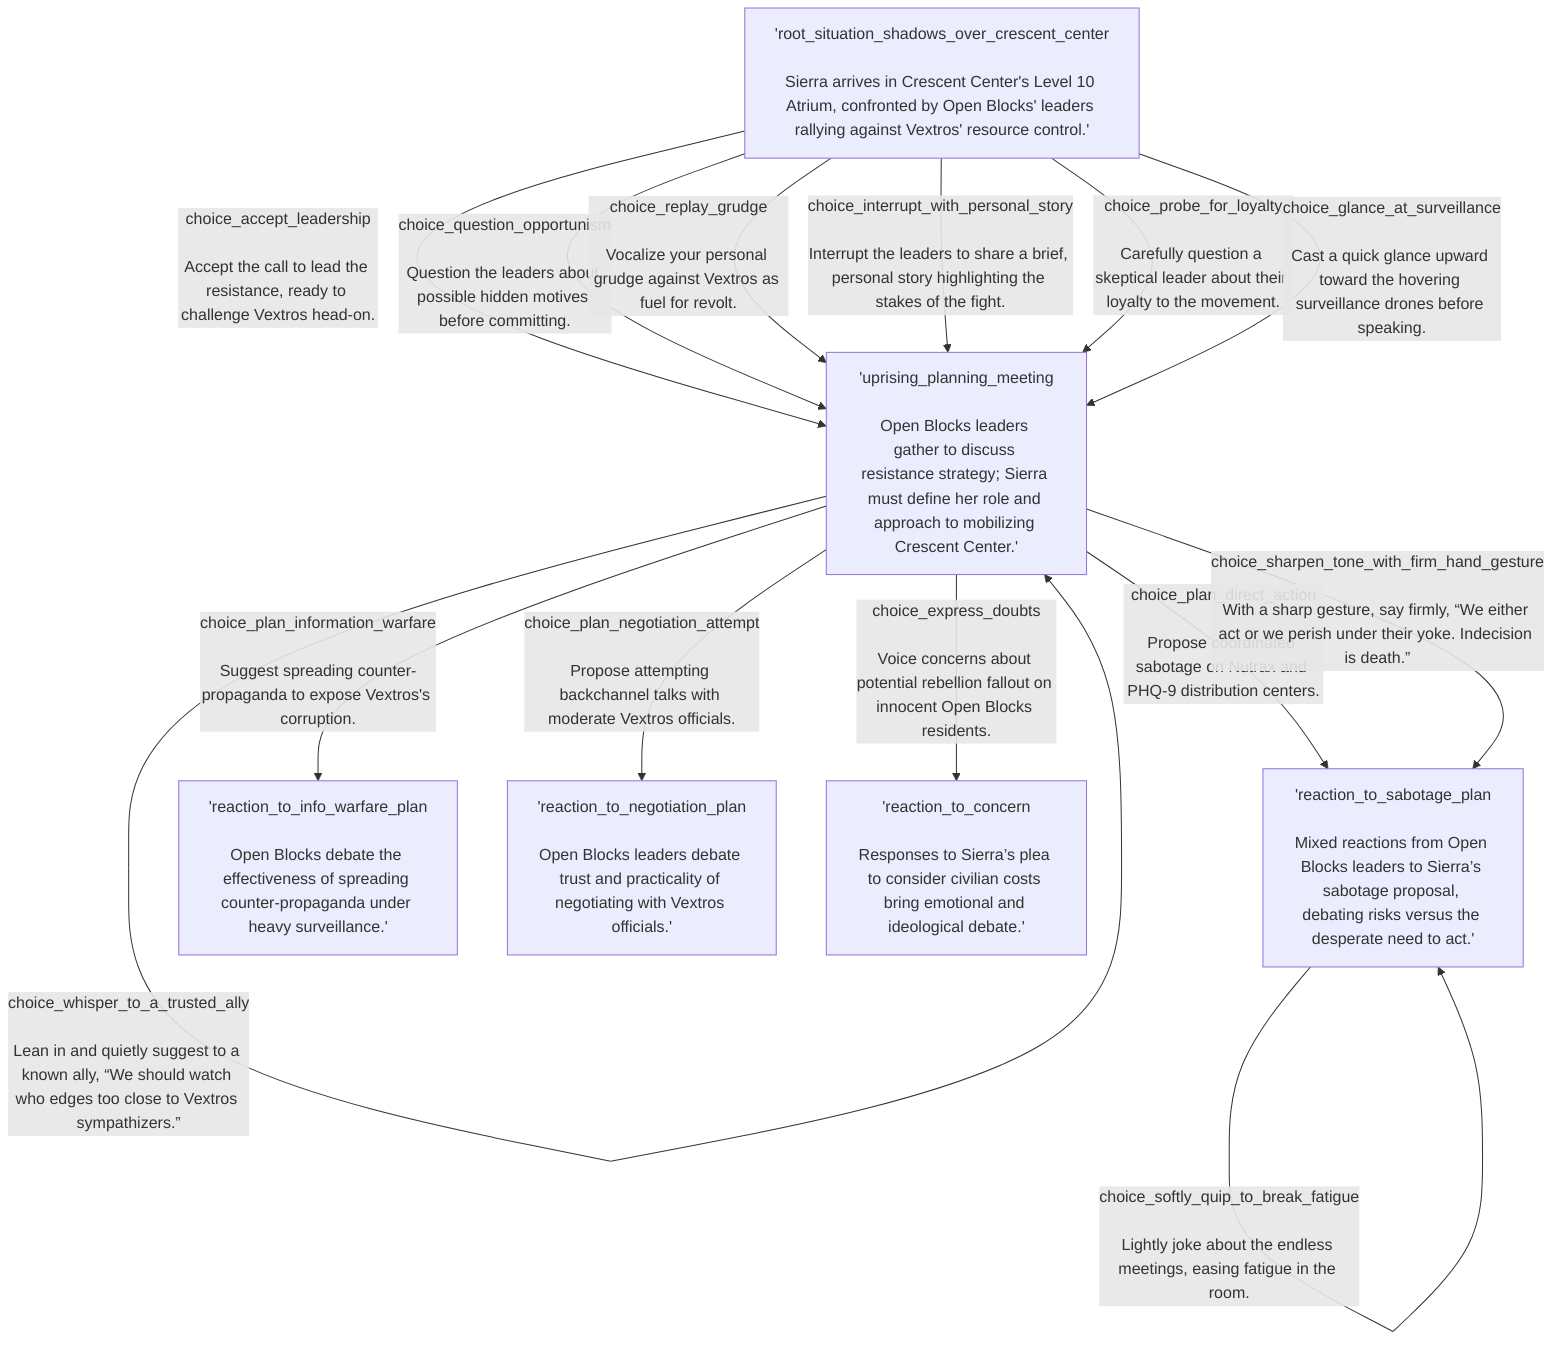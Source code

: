 flowchart TD
    rootsituationshadowsovercrescentcenter['root_situation_shadows_over_crescent_center

Sierra arrives in Crescent Center's Level 10 Atrium, confronted by Open Blocks' leaders rallying against Vextros' resource control.']
    uprisingplanningmeeting['uprising_planning_meeting

Open Blocks leaders gather to discuss resistance strategy; Sierra must define her role and approach to mobilizing Crescent Center.']
    reactiontosabotageplan['reaction_to_sabotage_plan

Mixed reactions from Open Blocks leaders to Sierra’s sabotage proposal, debating risks versus the desperate need to act.']
    reactiontoinfowarfareplan['reaction_to_info_warfare_plan

Open Blocks debate the effectiveness of spreading counter-propaganda under heavy surveillance.']
    reactiontonegotiationplan['reaction_to_negotiation_plan

Open Blocks leaders debate trust and practicality of negotiating with Vextros officials.']
    reactiontoconcern['reaction_to_concern

Responses to Sierra’s plea to consider civilian costs bring emotional and ideological debate.']
    rootsituationshadowsovercrescentcenter -->|choice_accept_leadership

Accept the call to lead the resistance, ready to challenge Vextros head-on.| uprisingplanningmeeting
    rootsituationshadowsovercrescentcenter -->|choice_question_opportunism

Question the leaders about possible hidden motives before committing.| uprisingplanningmeeting
    rootsituationshadowsovercrescentcenter -->|choice_replay_grudge

Vocalize your personal grudge against Vextros as fuel for revolt.| uprisingplanningmeeting
    rootsituationshadowsovercrescentcenter -->|choice_interrupt_with_personal_story

Interrupt the leaders to share a brief, personal story highlighting the stakes of the fight.| uprisingplanningmeeting
    rootsituationshadowsovercrescentcenter -->|choice_probe_for_loyalty

Carefully question a skeptical leader about their loyalty to the movement.| uprisingplanningmeeting
    rootsituationshadowsovercrescentcenter -->|choice_glance_at_surveillance

Cast a quick glance upward toward the hovering surveillance drones before speaking.| uprisingplanningmeeting
    uprisingplanningmeeting -->|choice_plan_direct_action

Propose coordinated sabotage on Nutrax and PHQ-9 distribution centers.| reactiontosabotageplan
    uprisingplanningmeeting -->|choice_plan_information_warfare

Suggest spreading counter-propaganda to expose Vextros's corruption.| reactiontoinfowarfareplan
    uprisingplanningmeeting -->|choice_plan_negotiation_attempt

Propose attempting backchannel talks with moderate Vextros officials.| reactiontonegotiationplan
    uprisingplanningmeeting -->|choice_express_doubts

Voice concerns about potential rebellion fallout on innocent Open Blocks residents.| reactiontoconcern
    uprisingplanningmeeting -->|choice_interrupt_with_direct_question

Cut in sharply to demand, “Who among you has a trusted informant inside Vextros?”| uprisingplanningmeeting
    uprisingplanningmeeting -->|choice_sharpen_tone_with_firm_hand_gesture

With a sharp gesture, say firmly, “We either act or we perish under their yoke. Indecision is death.”| reactiontosabotageplan
    uprisingplanningmeeting -->|choice_whisper_to_a_trusted_ally

Lean in and quietly suggest to a known ally, “We should watch who edges too close to Vextros sympathizers.”| uprisingplanningmeeting
    reactiontosabotageplan -->|choice_silently_scan_for_spies

Quietly observe the group, eyes flicking to nervous glances and fabricating alliances.| reactiontosabotageplan
    reactiontosabotageplan -->|choice_raise_firm_finger_in_warning

Silently raise a finger and shake your head when others speak recklessly.| reactiontosabotageplan
    reactiontosabotageplan -->|choice_softly_quip_to_break_fatigue

Lightly joke about the endless meetings, easing fatigue in the room.| reactiontosabotageplan